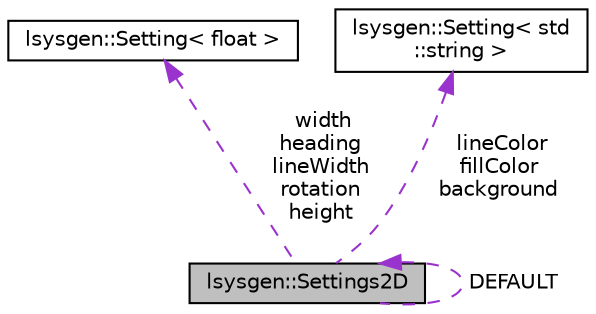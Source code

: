 digraph "lsysgen::Settings2D"
{
 // LATEX_PDF_SIZE
  edge [fontname="Helvetica",fontsize="10",labelfontname="Helvetica",labelfontsize="10"];
  node [fontname="Helvetica",fontsize="10",shape=record];
  Node1 [label="lsysgen::Settings2D",height=0.2,width=0.4,color="black", fillcolor="grey75", style="filled", fontcolor="black",tooltip=" "];
  Node2 -> Node1 [dir="back",color="darkorchid3",fontsize="10",style="dashed",label=" width\nheading\nlineWidth\nrotation\nheight" ,fontname="Helvetica"];
  Node2 [label="lsysgen::Setting\< float \>",height=0.2,width=0.4,color="black", fillcolor="white", style="filled",URL="$classlsysgen_1_1Setting.html",tooltip=" "];
  Node1 -> Node1 [dir="back",color="darkorchid3",fontsize="10",style="dashed",label=" DEFAULT" ,fontname="Helvetica"];
  Node3 -> Node1 [dir="back",color="darkorchid3",fontsize="10",style="dashed",label=" lineColor\nfillColor\nbackground" ,fontname="Helvetica"];
  Node3 [label="lsysgen::Setting\< std\l::string \>",height=0.2,width=0.4,color="black", fillcolor="white", style="filled",URL="$classlsysgen_1_1Setting.html",tooltip=" "];
}
